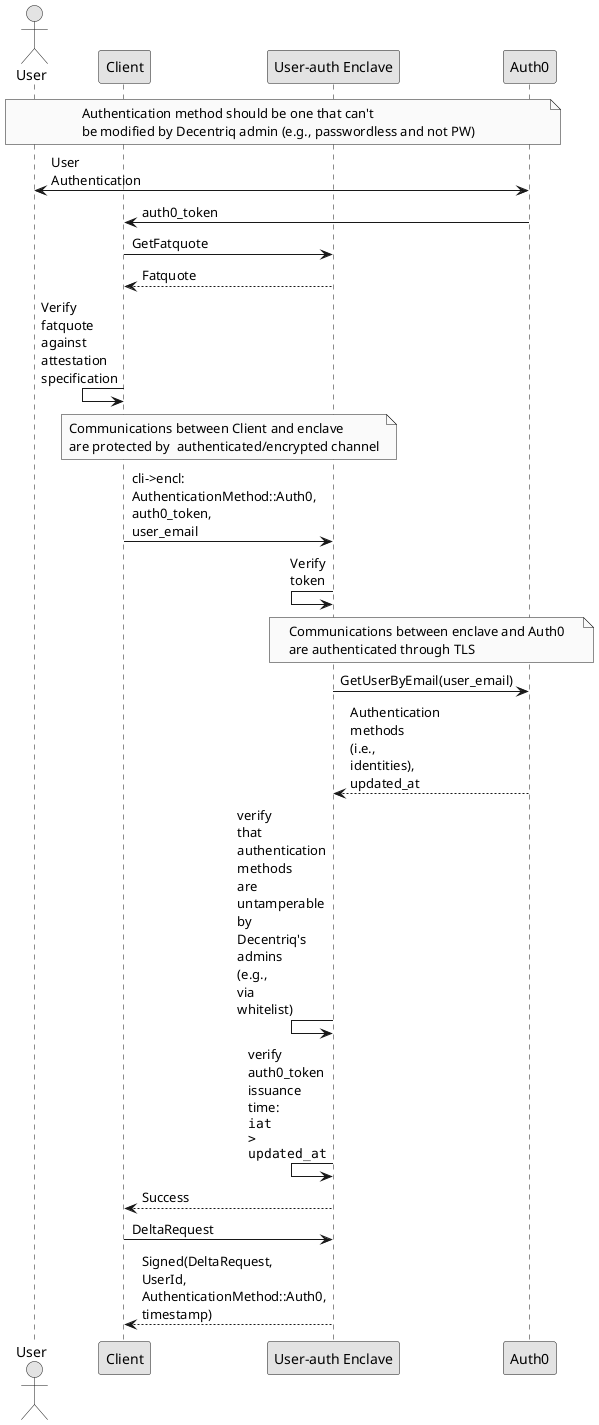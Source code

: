 @startuml Auth0
skinparam shadowing false
skinparam monochrome true
skinparam ParticipantPadding 20
skinparam BoxPadding 10
skinparam MaxMessageSize 10
skinparam SequenceMessageAlignment left

actor "User" as usr
participant "Client" as cli
participant "User-auth Enclave" as encl
participant "Auth0" as idp

note over usr, idp
Authentication method should be one that can't
be modified by Decentriq admin (e.g., passwordless and not PW)
end note
usr <->idp: User Authentication
cli<-idp: auth0_token
cli->encl: GetFatquote
return Fatquote
cli<-cli: Verify fatquote against attestation specification


note over cli, encl
Communications between Client and enclave
are protected by  authenticated/encrypted channel
end note
cli->encl: cli->encl: AuthenticationMethod::Auth0, auth0_token, user_email
encl<-encl: Verify token
note over encl, idp
Communications between enclave and Auth0
are authenticated through TLS
end note
encl->idp: GetUserByEmail(user_email)
encl<--idp: Authentication methods (i.e., identities), updated_at
encl<-encl: verify that authentication methods are untamperable by Decentriq's admins (e.g., via whitelist)
encl<-encl: verify auth0_token issuance time: ""iat > updated_at"" 
cli<--encl: Success
cli->encl: DeltaRequest
cli<--encl: Signed(DeltaRequest, UserId, AuthenticationMethod::Auth0, timestamp) 


@enduml